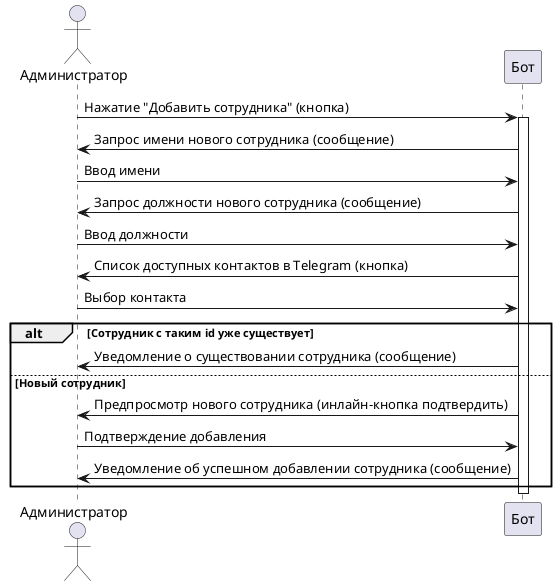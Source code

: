 @startuml
actor Администратор
participant "Бот" as Bot

Администратор -> Bot: Нажатие "Добавить сотрудника" (кнопка)
activate Bot
Bot -> Администратор: Запрос имени нового сотрудника (сообщение)
Администратор -> Bot: Ввод имени
Bot -> Администратор: Запрос должности нового сотрудника (сообщение)
Администратор -> Bot: Ввод должности

Bot -> Администратор: Список доступных контактов в Telegram (кнопка)
Администратор -> Bot: Выбор контакта

alt Сотрудник с таким id уже существует
    Bot -> Администратор: Уведомление о существовании сотрудника (сообщение)
else Новый сотрудник
    Bot -> Администратор: Предпросмотр нового сотрудника (инлайн-кнопка подтвердить)
    Администратор -> Bot: Подтверждение добавления
    Bot -> Администратор: Уведомление об успешном добавлении сотрудника (сообщение)
end

deactivate Bot
@enduml
